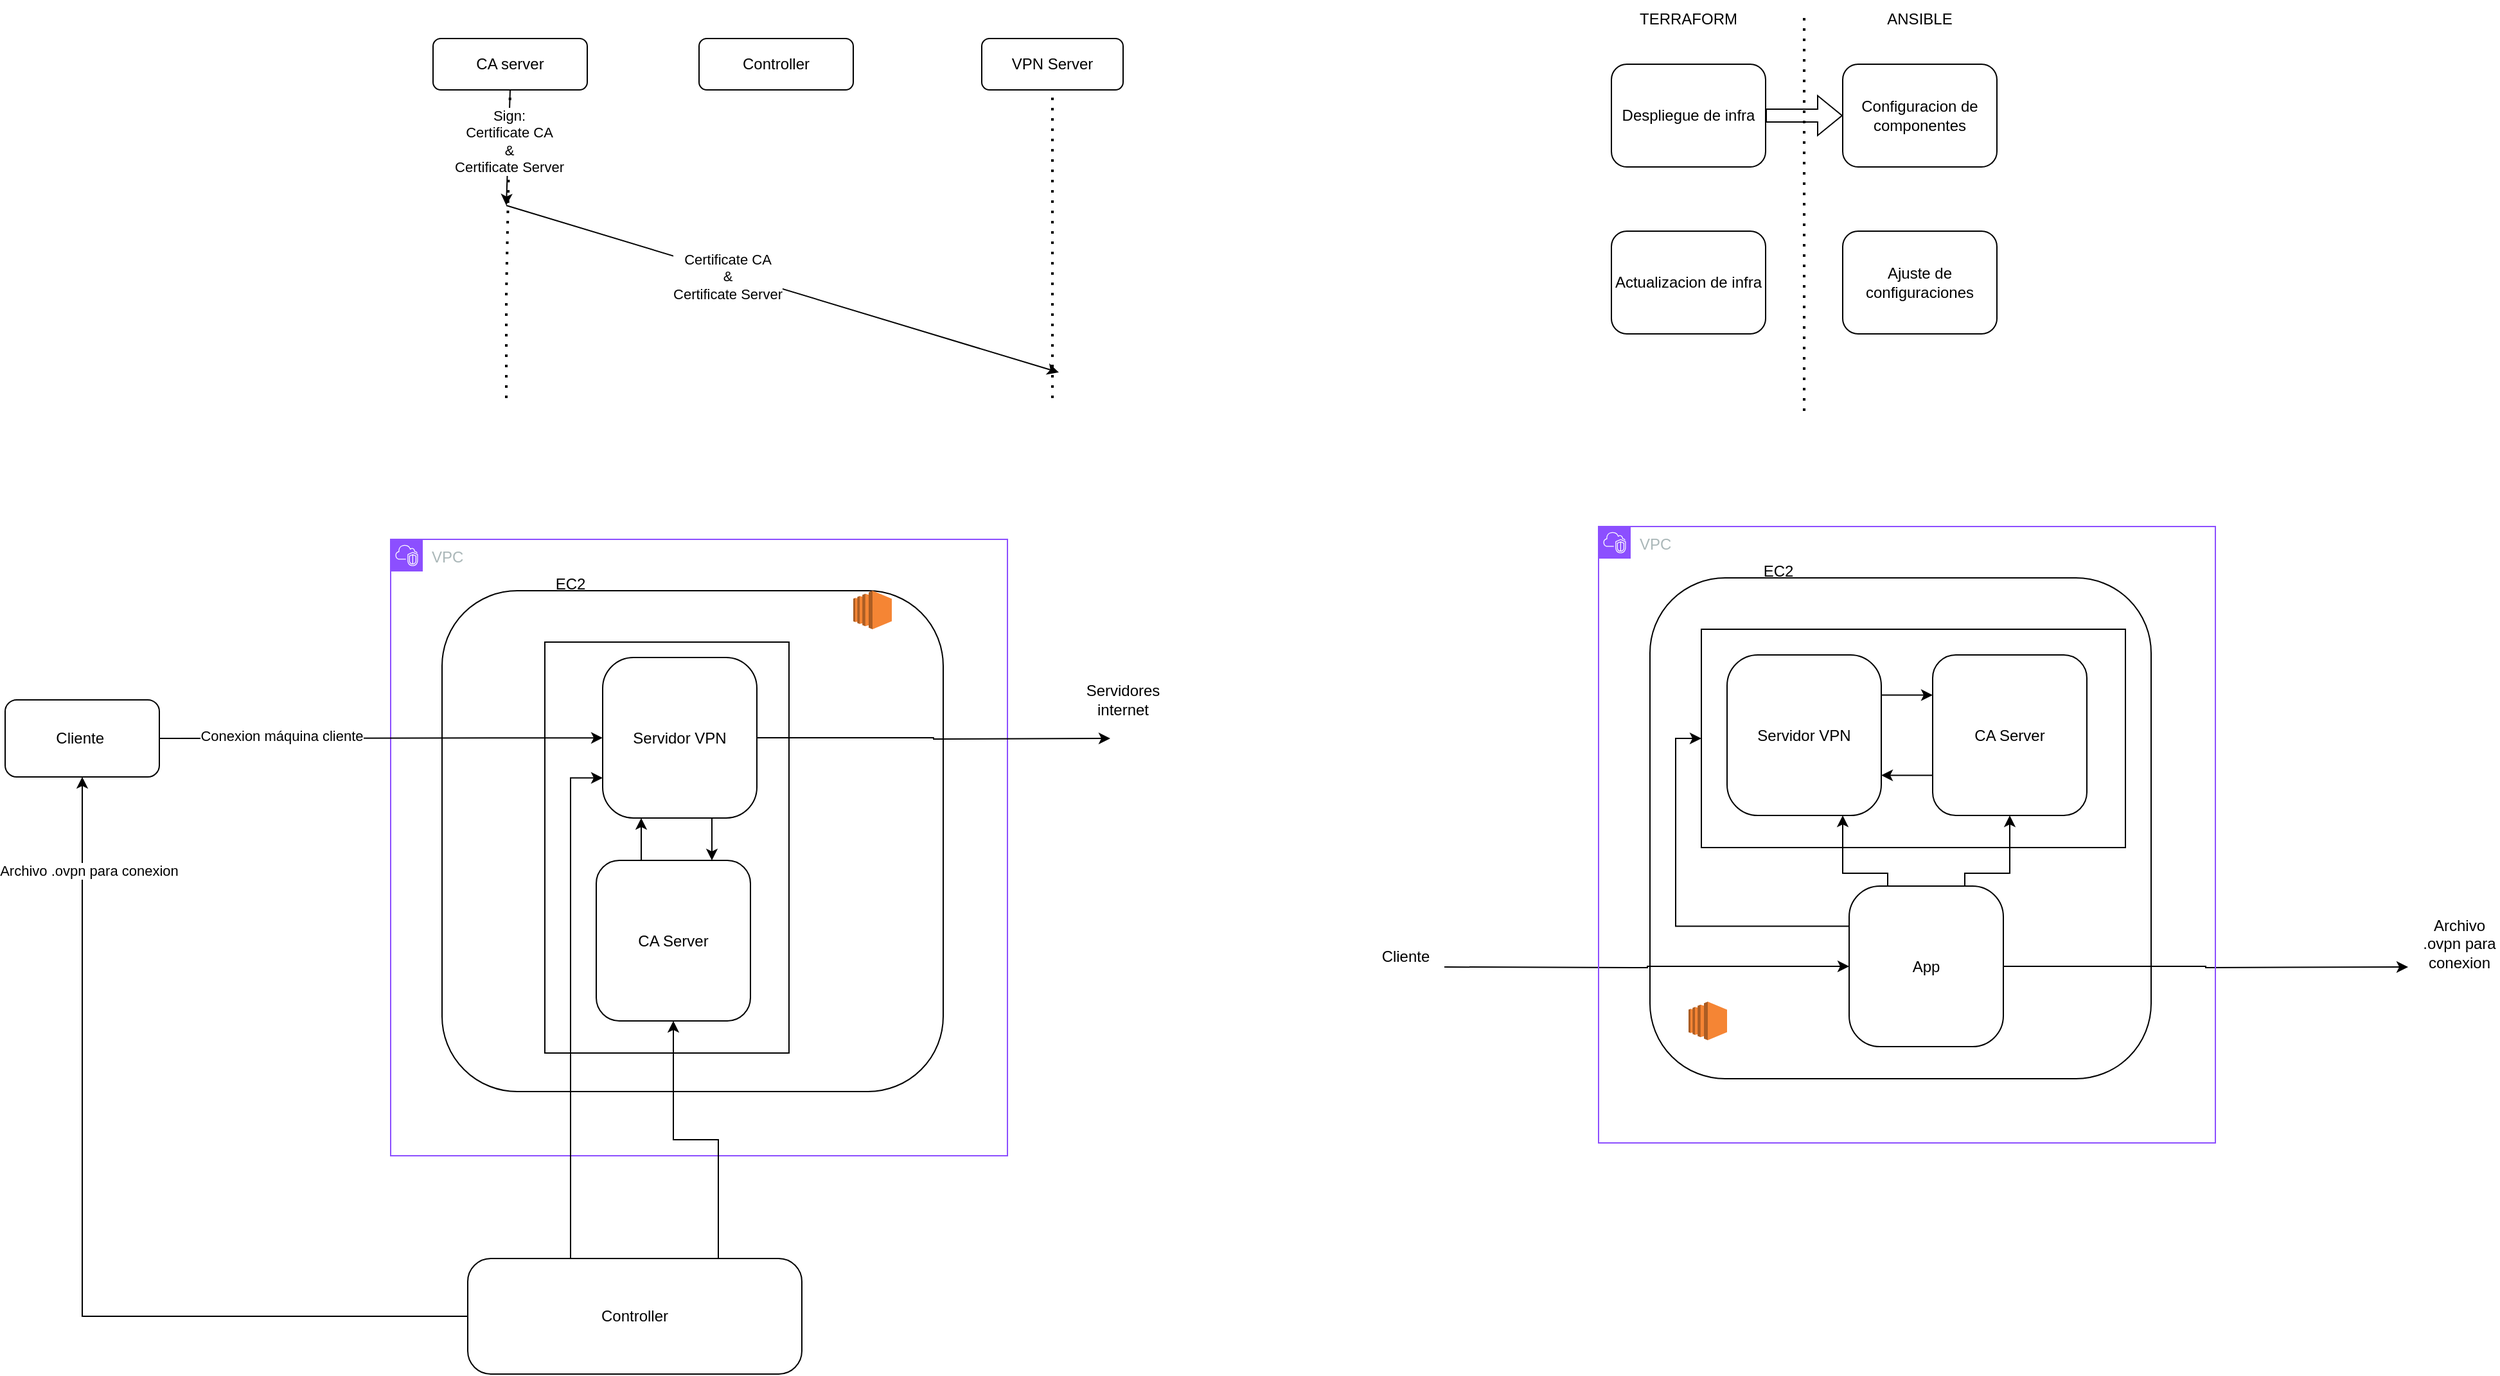 <mxfile version="23.1.5" type="device">
  <diagram name="Página-1" id="3MwXOM_IzxEBNIcNPkW3">
    <mxGraphModel dx="3088" dy="870" grid="1" gridSize="10" guides="1" tooltips="1" connect="1" arrows="1" fold="1" page="1" pageScale="1" pageWidth="827" pageHeight="1169" math="0" shadow="0">
      <root>
        <mxCell id="0" />
        <mxCell id="1" parent="0" />
        <mxCell id="BQLPNITXGck23XV-yVgw-1" value="Despliegue de infra" style="rounded=1;whiteSpace=wrap;html=1;" parent="1" vertex="1">
          <mxGeometry x="90" y="60" width="120" height="80" as="geometry" />
        </mxCell>
        <mxCell id="BQLPNITXGck23XV-yVgw-2" value="Configuracion de componentes" style="rounded=1;whiteSpace=wrap;html=1;" parent="1" vertex="1">
          <mxGeometry x="270" y="60" width="120" height="80" as="geometry" />
        </mxCell>
        <mxCell id="BQLPNITXGck23XV-yVgw-3" value="Actualizacion de infra" style="rounded=1;whiteSpace=wrap;html=1;" parent="1" vertex="1">
          <mxGeometry x="90" y="190" width="120" height="80" as="geometry" />
        </mxCell>
        <mxCell id="BQLPNITXGck23XV-yVgw-4" value="Ajuste de configuraciones" style="rounded=1;whiteSpace=wrap;html=1;" parent="1" vertex="1">
          <mxGeometry x="270" y="190" width="120" height="80" as="geometry" />
        </mxCell>
        <mxCell id="BQLPNITXGck23XV-yVgw-5" value="" style="endArrow=none;dashed=1;html=1;dashPattern=1 3;strokeWidth=2;rounded=0;" parent="1" edge="1">
          <mxGeometry width="50" height="50" relative="1" as="geometry">
            <mxPoint x="240" y="330" as="sourcePoint" />
            <mxPoint x="240" y="20" as="targetPoint" />
          </mxGeometry>
        </mxCell>
        <mxCell id="BQLPNITXGck23XV-yVgw-7" value="" style="shape=flexArrow;endArrow=classic;html=1;rounded=0;exitX=1;exitY=0.5;exitDx=0;exitDy=0;entryX=0;entryY=0.5;entryDx=0;entryDy=0;" parent="1" source="BQLPNITXGck23XV-yVgw-1" target="BQLPNITXGck23XV-yVgw-2" edge="1">
          <mxGeometry width="50" height="50" relative="1" as="geometry">
            <mxPoint x="380" y="240" as="sourcePoint" />
            <mxPoint x="430" y="190" as="targetPoint" />
          </mxGeometry>
        </mxCell>
        <mxCell id="BQLPNITXGck23XV-yVgw-8" value="TERRAFORM" style="text;html=1;strokeColor=none;fillColor=none;align=center;verticalAlign=middle;whiteSpace=wrap;rounded=0;" parent="1" vertex="1">
          <mxGeometry x="120" y="10" width="60" height="30" as="geometry" />
        </mxCell>
        <mxCell id="BQLPNITXGck23XV-yVgw-9" value="ANSIBLE" style="text;html=1;strokeColor=none;fillColor=none;align=center;verticalAlign=middle;whiteSpace=wrap;rounded=0;" parent="1" vertex="1">
          <mxGeometry x="300" y="10" width="60" height="30" as="geometry" />
        </mxCell>
        <mxCell id="upUdO7M_vuGMsu0xO_Yf-2" value="" style="rounded=1;whiteSpace=wrap;html=1;" parent="1" vertex="1">
          <mxGeometry x="120" y="460" width="390" height="390" as="geometry" />
        </mxCell>
        <mxCell id="upUdO7M_vuGMsu0xO_Yf-5" value="EC2" style="text;html=1;strokeColor=none;fillColor=none;align=center;verticalAlign=middle;whiteSpace=wrap;rounded=0;" parent="1" vertex="1">
          <mxGeometry x="190" y="440" width="60" height="30" as="geometry" />
        </mxCell>
        <mxCell id="upUdO7M_vuGMsu0xO_Yf-16" style="edgeStyle=orthogonalEdgeStyle;rounded=0;orthogonalLoop=1;jettySize=auto;html=1;exitX=0;exitY=0.25;exitDx=0;exitDy=0;entryX=0;entryY=0.5;entryDx=0;entryDy=0;" parent="1" source="upUdO7M_vuGMsu0xO_Yf-10" target="upUdO7M_vuGMsu0xO_Yf-15" edge="1">
          <mxGeometry relative="1" as="geometry" />
        </mxCell>
        <mxCell id="upUdO7M_vuGMsu0xO_Yf-19" style="edgeStyle=orthogonalEdgeStyle;rounded=0;orthogonalLoop=1;jettySize=auto;html=1;exitX=0;exitY=0.5;exitDx=0;exitDy=0;startArrow=classic;startFill=1;endArrow=none;endFill=0;" parent="1" source="upUdO7M_vuGMsu0xO_Yf-10" edge="1">
          <mxGeometry relative="1" as="geometry">
            <mxPoint x="-40" y="763" as="targetPoint" />
          </mxGeometry>
        </mxCell>
        <mxCell id="upUdO7M_vuGMsu0xO_Yf-20" style="edgeStyle=orthogonalEdgeStyle;rounded=0;orthogonalLoop=1;jettySize=auto;html=1;exitX=1;exitY=0.5;exitDx=0;exitDy=0;" parent="1" source="upUdO7M_vuGMsu0xO_Yf-10" edge="1">
          <mxGeometry relative="1" as="geometry">
            <mxPoint x="710" y="763" as="targetPoint" />
          </mxGeometry>
        </mxCell>
        <mxCell id="upUdO7M_vuGMsu0xO_Yf-10" value="App" style="rounded=1;whiteSpace=wrap;html=1;arcSize=20;" parent="1" vertex="1">
          <mxGeometry x="275" y="700" width="120" height="125" as="geometry" />
        </mxCell>
        <mxCell id="upUdO7M_vuGMsu0xO_Yf-12" value="VPC" style="points=[[0,0],[0.25,0],[0.5,0],[0.75,0],[1,0],[1,0.25],[1,0.5],[1,0.75],[1,1],[0.75,1],[0.5,1],[0.25,1],[0,1],[0,0.75],[0,0.5],[0,0.25]];outlineConnect=0;gradientColor=none;html=1;whiteSpace=wrap;fontSize=12;fontStyle=0;container=1;pointerEvents=0;collapsible=0;recursiveResize=0;shape=mxgraph.aws4.group;grIcon=mxgraph.aws4.group_vpc2;strokeColor=#8C4FFF;fillColor=none;verticalAlign=top;align=left;spacingLeft=30;fontColor=#AAB7B8;dashed=0;" parent="1" vertex="1">
          <mxGeometry x="80" y="420" width="480" height="480" as="geometry" />
        </mxCell>
        <mxCell id="upUdO7M_vuGMsu0xO_Yf-15" value="" style="rounded=0;whiteSpace=wrap;html=1;" parent="upUdO7M_vuGMsu0xO_Yf-12" vertex="1">
          <mxGeometry x="80" y="80" width="330" height="170" as="geometry" />
        </mxCell>
        <mxCell id="upUdO7M_vuGMsu0xO_Yf-13" value="" style="outlineConnect=0;dashed=0;verticalLabelPosition=bottom;verticalAlign=top;align=center;html=1;shape=mxgraph.aws3.ec2;fillColor=#F58534;gradientColor=none;" parent="upUdO7M_vuGMsu0xO_Yf-12" vertex="1">
          <mxGeometry x="70" y="370" width="30" height="30" as="geometry" />
        </mxCell>
        <mxCell id="upUdO7M_vuGMsu0xO_Yf-7" value="CA Server" style="rounded=1;whiteSpace=wrap;html=1;" parent="upUdO7M_vuGMsu0xO_Yf-12" vertex="1">
          <mxGeometry x="260" y="100" width="120" height="125" as="geometry" />
        </mxCell>
        <mxCell id="upUdO7M_vuGMsu0xO_Yf-6" value="Servidor VPN" style="rounded=1;whiteSpace=wrap;html=1;arcSize=20;" parent="upUdO7M_vuGMsu0xO_Yf-12" vertex="1">
          <mxGeometry x="100" y="100" width="120" height="125" as="geometry" />
        </mxCell>
        <mxCell id="upUdO7M_vuGMsu0xO_Yf-8" style="edgeStyle=orthogonalEdgeStyle;rounded=0;orthogonalLoop=1;jettySize=auto;html=1;exitX=1;exitY=0.25;exitDx=0;exitDy=0;entryX=0;entryY=0.25;entryDx=0;entryDy=0;" parent="upUdO7M_vuGMsu0xO_Yf-12" source="upUdO7M_vuGMsu0xO_Yf-6" target="upUdO7M_vuGMsu0xO_Yf-7" edge="1">
          <mxGeometry relative="1" as="geometry" />
        </mxCell>
        <mxCell id="upUdO7M_vuGMsu0xO_Yf-9" style="edgeStyle=orthogonalEdgeStyle;rounded=0;orthogonalLoop=1;jettySize=auto;html=1;exitX=0;exitY=0.75;exitDx=0;exitDy=0;entryX=1;entryY=0.75;entryDx=0;entryDy=0;" parent="upUdO7M_vuGMsu0xO_Yf-12" source="upUdO7M_vuGMsu0xO_Yf-7" target="upUdO7M_vuGMsu0xO_Yf-6" edge="1">
          <mxGeometry relative="1" as="geometry" />
        </mxCell>
        <mxCell id="upUdO7M_vuGMsu0xO_Yf-14" value="" style="shape=image;html=1;verticalAlign=top;verticalLabelPosition=bottom;labelBackgroundColor=#ffffff;imageAspect=0;aspect=fixed;image=https://cdn1.iconfinder.com/data/icons/unicons-line-vol-3/24/docker-128.png" parent="upUdO7M_vuGMsu0xO_Yf-12" vertex="1">
          <mxGeometry x="80" y="80" width="30" height="30" as="geometry" />
        </mxCell>
        <mxCell id="upUdO7M_vuGMsu0xO_Yf-17" style="edgeStyle=orthogonalEdgeStyle;rounded=0;orthogonalLoop=1;jettySize=auto;html=1;exitX=0.75;exitY=0;exitDx=0;exitDy=0;entryX=0.5;entryY=1;entryDx=0;entryDy=0;" parent="1" source="upUdO7M_vuGMsu0xO_Yf-10" target="upUdO7M_vuGMsu0xO_Yf-7" edge="1">
          <mxGeometry relative="1" as="geometry">
            <Array as="points">
              <mxPoint x="365" y="690" />
              <mxPoint x="400" y="690" />
            </Array>
          </mxGeometry>
        </mxCell>
        <mxCell id="upUdO7M_vuGMsu0xO_Yf-18" style="edgeStyle=orthogonalEdgeStyle;rounded=0;orthogonalLoop=1;jettySize=auto;html=1;exitX=0.25;exitY=0;exitDx=0;exitDy=0;entryX=0.75;entryY=1;entryDx=0;entryDy=0;" parent="1" source="upUdO7M_vuGMsu0xO_Yf-10" target="upUdO7M_vuGMsu0xO_Yf-6" edge="1">
          <mxGeometry relative="1" as="geometry">
            <Array as="points">
              <mxPoint x="305" y="690" />
              <mxPoint x="270" y="690" />
            </Array>
          </mxGeometry>
        </mxCell>
        <mxCell id="upUdO7M_vuGMsu0xO_Yf-21" value="Cliente" style="text;html=1;strokeColor=none;fillColor=none;align=center;verticalAlign=middle;whiteSpace=wrap;rounded=0;" parent="1" vertex="1">
          <mxGeometry x="-100" y="740" width="60" height="30" as="geometry" />
        </mxCell>
        <mxCell id="upUdO7M_vuGMsu0xO_Yf-22" value="Archivo .ovpn para conexion" style="text;html=1;strokeColor=none;fillColor=none;align=center;verticalAlign=middle;whiteSpace=wrap;rounded=0;" parent="1" vertex="1">
          <mxGeometry x="720" y="730" width="60" height="30" as="geometry" />
        </mxCell>
        <mxCell id="j_3uOIV7Ut58ftfdxUA1-1" value="CA server" style="rounded=1;whiteSpace=wrap;html=1;" parent="1" vertex="1">
          <mxGeometry x="-827" y="40" width="120" height="40" as="geometry" />
        </mxCell>
        <mxCell id="j_3uOIV7Ut58ftfdxUA1-2" value="VPN Server" style="rounded=1;whiteSpace=wrap;html=1;" parent="1" vertex="1">
          <mxGeometry x="-400" y="40" width="110" height="40" as="geometry" />
        </mxCell>
        <mxCell id="j_3uOIV7Ut58ftfdxUA1-3" value="" style="endArrow=none;dashed=1;html=1;dashPattern=1 3;strokeWidth=2;rounded=0;entryX=0.5;entryY=1;entryDx=0;entryDy=0;" parent="1" target="j_3uOIV7Ut58ftfdxUA1-1" edge="1">
          <mxGeometry width="50" height="50" relative="1" as="geometry">
            <mxPoint x="-770" y="320" as="sourcePoint" />
            <mxPoint x="-70" y="260" as="targetPoint" />
            <Array as="points">
              <mxPoint x="-770" y="240" />
            </Array>
          </mxGeometry>
        </mxCell>
        <mxCell id="j_3uOIV7Ut58ftfdxUA1-4" value="" style="endArrow=none;dashed=1;html=1;dashPattern=1 3;strokeWidth=2;rounded=0;entryX=0.5;entryY=1;entryDx=0;entryDy=0;" parent="1" target="j_3uOIV7Ut58ftfdxUA1-2" edge="1">
          <mxGeometry width="50" height="50" relative="1" as="geometry">
            <mxPoint x="-345" y="320" as="sourcePoint" />
            <mxPoint x="-530" y="90" as="targetPoint" />
          </mxGeometry>
        </mxCell>
        <mxCell id="j_3uOIV7Ut58ftfdxUA1-7" value="" style="endArrow=classic;html=1;rounded=0;exitX=0.5;exitY=1;exitDx=0;exitDy=0;" parent="1" edge="1" source="j_3uOIV7Ut58ftfdxUA1-1">
          <mxGeometry width="50" height="50" relative="1" as="geometry">
            <mxPoint x="-540" y="120" as="sourcePoint" />
            <mxPoint x="-770" y="170" as="targetPoint" />
          </mxGeometry>
        </mxCell>
        <mxCell id="j_3uOIV7Ut58ftfdxUA1-8" value="Sign:&lt;br&gt;Certificate CA&lt;br&gt;&amp;amp;&lt;br&gt;Certificate Server" style="edgeLabel;html=1;align=center;verticalAlign=middle;resizable=0;points=[];" parent="j_3uOIV7Ut58ftfdxUA1-7" vertex="1" connectable="0">
          <mxGeometry x="-0.314" y="-1" relative="1" as="geometry">
            <mxPoint x="1" y="9" as="offset" />
          </mxGeometry>
        </mxCell>
        <mxCell id="j_3uOIV7Ut58ftfdxUA1-11" value="" style="endArrow=classic;html=1;rounded=0;" parent="1" edge="1">
          <mxGeometry width="50" height="50" relative="1" as="geometry">
            <mxPoint x="-770" y="170" as="sourcePoint" />
            <mxPoint x="-340" y="300" as="targetPoint" />
          </mxGeometry>
        </mxCell>
        <mxCell id="j_3uOIV7Ut58ftfdxUA1-12" value="&#xa;&lt;span style=&quot;color: rgb(0, 0, 0); font-family: Helvetica; font-size: 11px; font-style: normal; font-variant-ligatures: normal; font-variant-caps: normal; font-weight: 400; letter-spacing: normal; orphans: 2; text-align: center; text-indent: 0px; text-transform: none; widows: 2; word-spacing: 0px; -webkit-text-stroke-width: 0px; background-color: rgb(255, 255, 255); text-decoration-thickness: initial; text-decoration-style: initial; text-decoration-color: initial; float: none; display: inline !important;&quot;&gt;Certificate CA&lt;/span&gt;&lt;br style=&quot;border-color: var(--border-color); color: rgb(0, 0, 0); font-family: Helvetica; font-size: 11px; font-style: normal; font-variant-ligatures: normal; font-variant-caps: normal; font-weight: 400; letter-spacing: normal; orphans: 2; text-align: center; text-indent: 0px; text-transform: none; widows: 2; word-spacing: 0px; -webkit-text-stroke-width: 0px; text-decoration-thickness: initial; text-decoration-style: initial; text-decoration-color: initial;&quot;&gt;&lt;span style=&quot;color: rgb(0, 0, 0); font-family: Helvetica; font-size: 11px; font-style: normal; font-variant-ligatures: normal; font-variant-caps: normal; font-weight: 400; letter-spacing: normal; orphans: 2; text-align: center; text-indent: 0px; text-transform: none; widows: 2; word-spacing: 0px; -webkit-text-stroke-width: 0px; background-color: rgb(255, 255, 255); text-decoration-thickness: initial; text-decoration-style: initial; text-decoration-color: initial; float: none; display: inline !important;&quot;&gt;&amp;amp;&lt;/span&gt;&lt;br style=&quot;border-color: var(--border-color); color: rgb(0, 0, 0); font-family: Helvetica; font-size: 11px; font-style: normal; font-variant-ligatures: normal; font-variant-caps: normal; font-weight: 400; letter-spacing: normal; orphans: 2; text-align: center; text-indent: 0px; text-transform: none; widows: 2; word-spacing: 0px; -webkit-text-stroke-width: 0px; text-decoration-thickness: initial; text-decoration-style: initial; text-decoration-color: initial;&quot;&gt;&lt;span style=&quot;color: rgb(0, 0, 0); font-family: Helvetica; font-size: 11px; font-style: normal; font-variant-ligatures: normal; font-variant-caps: normal; font-weight: 400; letter-spacing: normal; orphans: 2; text-align: center; text-indent: 0px; text-transform: none; widows: 2; word-spacing: 0px; -webkit-text-stroke-width: 0px; background-color: rgb(255, 255, 255); text-decoration-thickness: initial; text-decoration-style: initial; text-decoration-color: initial; float: none; display: inline !important;&quot;&gt;Certificate Server&lt;/span&gt;&#xa;&#xa;" style="edgeLabel;html=1;align=center;verticalAlign=middle;resizable=0;points=[];shadow=1;fillColor=#EA6B66;" parent="j_3uOIV7Ut58ftfdxUA1-11" vertex="1" connectable="0">
          <mxGeometry x="-0.379" relative="1" as="geometry">
            <mxPoint x="38" y="21" as="offset" />
          </mxGeometry>
        </mxCell>
        <mxCell id="rv15cwYqJXwxplGYjrLj-1" value="" style="rounded=1;whiteSpace=wrap;html=1;" vertex="1" parent="1">
          <mxGeometry x="-820" y="470" width="390" height="390" as="geometry" />
        </mxCell>
        <mxCell id="rv15cwYqJXwxplGYjrLj-2" value="EC2" style="text;html=1;strokeColor=none;fillColor=none;align=center;verticalAlign=middle;whiteSpace=wrap;rounded=0;" vertex="1" parent="1">
          <mxGeometry x="-750" y="450" width="60" height="30" as="geometry" />
        </mxCell>
        <mxCell id="rv15cwYqJXwxplGYjrLj-32" style="edgeStyle=orthogonalEdgeStyle;rounded=0;orthogonalLoop=1;jettySize=auto;html=1;exitX=0;exitY=0.5;exitDx=0;exitDy=0;entryX=0.5;entryY=1;entryDx=0;entryDy=0;" edge="1" parent="1" source="rv15cwYqJXwxplGYjrLj-6" target="rv15cwYqJXwxplGYjrLj-31">
          <mxGeometry relative="1" as="geometry" />
        </mxCell>
        <mxCell id="rv15cwYqJXwxplGYjrLj-33" value="Archivo .ovpn para conexion" style="edgeLabel;html=1;align=center;verticalAlign=middle;resizable=0;points=[];" vertex="1" connectable="0" parent="rv15cwYqJXwxplGYjrLj-32">
          <mxGeometry x="0.797" y="-5" relative="1" as="geometry">
            <mxPoint as="offset" />
          </mxGeometry>
        </mxCell>
        <mxCell id="rv15cwYqJXwxplGYjrLj-6" value="Controller" style="rounded=1;whiteSpace=wrap;html=1;arcSize=20;" vertex="1" parent="1">
          <mxGeometry x="-800" y="990" width="260" height="90" as="geometry" />
        </mxCell>
        <mxCell id="rv15cwYqJXwxplGYjrLj-7" value="VPC" style="points=[[0,0],[0.25,0],[0.5,0],[0.75,0],[1,0],[1,0.25],[1,0.5],[1,0.75],[1,1],[0.75,1],[0.5,1],[0.25,1],[0,1],[0,0.75],[0,0.5],[0,0.25]];outlineConnect=0;gradientColor=none;html=1;whiteSpace=wrap;fontSize=12;fontStyle=0;container=1;pointerEvents=0;collapsible=0;recursiveResize=0;shape=mxgraph.aws4.group;grIcon=mxgraph.aws4.group_vpc2;strokeColor=#8C4FFF;fillColor=none;verticalAlign=top;align=left;spacingLeft=30;fontColor=#AAB7B8;dashed=0;" vertex="1" parent="1">
          <mxGeometry x="-860" y="430" width="480" height="480" as="geometry" />
        </mxCell>
        <mxCell id="rv15cwYqJXwxplGYjrLj-8" value="" style="rounded=0;whiteSpace=wrap;html=1;" vertex="1" parent="rv15cwYqJXwxplGYjrLj-7">
          <mxGeometry x="120" y="80" width="190" height="320" as="geometry" />
        </mxCell>
        <mxCell id="rv15cwYqJXwxplGYjrLj-9" value="" style="outlineConnect=0;dashed=0;verticalLabelPosition=bottom;verticalAlign=top;align=center;html=1;shape=mxgraph.aws3.ec2;fillColor=#F58534;gradientColor=none;" vertex="1" parent="rv15cwYqJXwxplGYjrLj-7">
          <mxGeometry x="360" y="40" width="30" height="30" as="geometry" />
        </mxCell>
        <mxCell id="rv15cwYqJXwxplGYjrLj-21" style="edgeStyle=orthogonalEdgeStyle;rounded=0;orthogonalLoop=1;jettySize=auto;html=1;exitX=0.25;exitY=0;exitDx=0;exitDy=0;entryX=0.25;entryY=1;entryDx=0;entryDy=0;" edge="1" parent="rv15cwYqJXwxplGYjrLj-7" source="rv15cwYqJXwxplGYjrLj-10" target="rv15cwYqJXwxplGYjrLj-11">
          <mxGeometry relative="1" as="geometry" />
        </mxCell>
        <mxCell id="rv15cwYqJXwxplGYjrLj-10" value="CA Server" style="rounded=1;whiteSpace=wrap;html=1;" vertex="1" parent="rv15cwYqJXwxplGYjrLj-7">
          <mxGeometry x="160" y="250" width="120" height="125" as="geometry" />
        </mxCell>
        <mxCell id="rv15cwYqJXwxplGYjrLj-22" style="edgeStyle=orthogonalEdgeStyle;rounded=0;orthogonalLoop=1;jettySize=auto;html=1;exitX=0.75;exitY=1;exitDx=0;exitDy=0;entryX=0.75;entryY=0;entryDx=0;entryDy=0;" edge="1" parent="rv15cwYqJXwxplGYjrLj-7" source="rv15cwYqJXwxplGYjrLj-11" target="rv15cwYqJXwxplGYjrLj-10">
          <mxGeometry relative="1" as="geometry" />
        </mxCell>
        <mxCell id="rv15cwYqJXwxplGYjrLj-23" style="edgeStyle=orthogonalEdgeStyle;rounded=0;orthogonalLoop=1;jettySize=auto;html=1;exitX=1;exitY=0.5;exitDx=0;exitDy=0;" edge="1" parent="rv15cwYqJXwxplGYjrLj-7" source="rv15cwYqJXwxplGYjrLj-11">
          <mxGeometry relative="1" as="geometry">
            <mxPoint x="560" y="155" as="targetPoint" />
          </mxGeometry>
        </mxCell>
        <mxCell id="rv15cwYqJXwxplGYjrLj-11" value="Servidor VPN" style="rounded=1;whiteSpace=wrap;html=1;arcSize=20;" vertex="1" parent="rv15cwYqJXwxplGYjrLj-7">
          <mxGeometry x="165" y="92" width="120" height="125" as="geometry" />
        </mxCell>
        <mxCell id="rv15cwYqJXwxplGYjrLj-14" value="" style="shape=image;html=1;verticalAlign=top;verticalLabelPosition=bottom;labelBackgroundColor=#ffffff;imageAspect=0;aspect=fixed;image=https://cdn1.iconfinder.com/data/icons/unicons-line-vol-3/24/docker-128.png" vertex="1" parent="rv15cwYqJXwxplGYjrLj-7">
          <mxGeometry x="130" y="92" width="30" height="30" as="geometry" />
        </mxCell>
        <mxCell id="rv15cwYqJXwxplGYjrLj-19" value="" style="endArrow=classic;html=1;rounded=0;exitX=1;exitY=0.5;exitDx=0;exitDy=0;" edge="1" parent="1" source="rv15cwYqJXwxplGYjrLj-31" target="rv15cwYqJXwxplGYjrLj-11">
          <mxGeometry width="50" height="50" relative="1" as="geometry">
            <mxPoint x="-1050" y="590" as="sourcePoint" />
            <mxPoint x="-570" y="720" as="targetPoint" />
          </mxGeometry>
        </mxCell>
        <mxCell id="rv15cwYqJXwxplGYjrLj-30" value="Conexion máquina cliente" style="edgeLabel;html=1;align=center;verticalAlign=middle;resizable=0;points=[];" vertex="1" connectable="0" parent="rv15cwYqJXwxplGYjrLj-19">
          <mxGeometry x="-0.453" y="2" relative="1" as="geometry">
            <mxPoint as="offset" />
          </mxGeometry>
        </mxCell>
        <mxCell id="rv15cwYqJXwxplGYjrLj-25" value="Servidores internet" style="text;html=1;align=center;verticalAlign=middle;whiteSpace=wrap;rounded=0;" vertex="1" parent="1">
          <mxGeometry x="-340" y="540" width="100" height="30" as="geometry" />
        </mxCell>
        <mxCell id="rv15cwYqJXwxplGYjrLj-28" style="edgeStyle=orthogonalEdgeStyle;rounded=0;orthogonalLoop=1;jettySize=auto;html=1;exitX=0.25;exitY=0;exitDx=0;exitDy=0;entryX=0;entryY=0.75;entryDx=0;entryDy=0;" edge="1" parent="1" source="rv15cwYqJXwxplGYjrLj-6" target="rv15cwYqJXwxplGYjrLj-11">
          <mxGeometry relative="1" as="geometry">
            <Array as="points">
              <mxPoint x="-720" y="990" />
              <mxPoint x="-720" y="616" />
            </Array>
          </mxGeometry>
        </mxCell>
        <mxCell id="rv15cwYqJXwxplGYjrLj-29" style="edgeStyle=orthogonalEdgeStyle;rounded=0;orthogonalLoop=1;jettySize=auto;html=1;exitX=0.75;exitY=0;exitDx=0;exitDy=0;entryX=0.5;entryY=1;entryDx=0;entryDy=0;" edge="1" parent="1" source="rv15cwYqJXwxplGYjrLj-6" target="rv15cwYqJXwxplGYjrLj-10">
          <mxGeometry relative="1" as="geometry" />
        </mxCell>
        <mxCell id="rv15cwYqJXwxplGYjrLj-31" value="Cliente&amp;nbsp;" style="rounded=1;whiteSpace=wrap;html=1;" vertex="1" parent="1">
          <mxGeometry x="-1160" y="555" width="120" height="60" as="geometry" />
        </mxCell>
        <mxCell id="rv15cwYqJXwxplGYjrLj-36" value="Controller" style="rounded=1;whiteSpace=wrap;html=1;" vertex="1" parent="1">
          <mxGeometry x="-620" y="40" width="120" height="40" as="geometry" />
        </mxCell>
      </root>
    </mxGraphModel>
  </diagram>
</mxfile>
